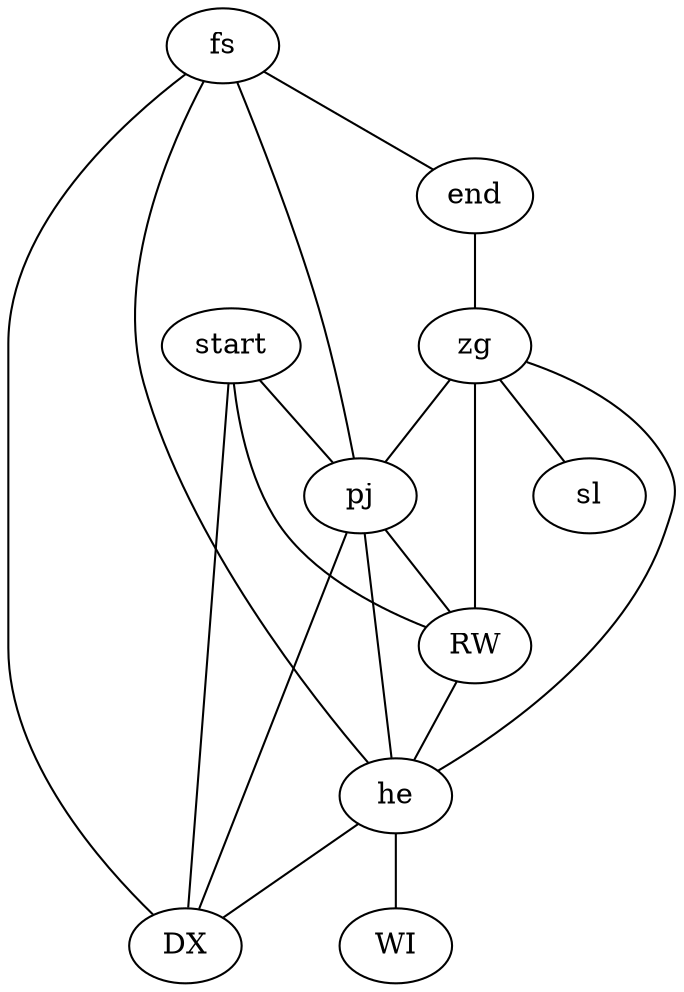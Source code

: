 graph {
0 [ label = DX ]
1 [ label = end pos="0,-2!"]
2 [ label = fs ]
3 [ label = he ]
4 [ label = pj ]
5 [ label = RW ]
6 [ label = sl ]
7 [ label = start pos="0,3!"]
8 [ label = WI ]
9 [ label = zg ]


2 -- 1
3 -- 0
2 -- 3
7 -- 0
4 -- 0
1 -- 9
9 -- 6
9 -- 4
4 -- 3
5 -- 3
2 -- 0
4 -- 5
9 -- 5
7 -- 4
3 -- 8
9 -- 3
4 -- 2
7 -- 5
}
